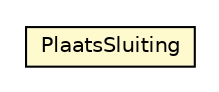 #!/usr/local/bin/dot
#
# Class diagram 
# Generated by UMLGraph version R5_6-24-gf6e263 (http://www.umlgraph.org/)
#

digraph G {
	edge [fontname="Helvetica",fontsize=10,labelfontname="Helvetica",labelfontsize=10];
	node [fontname="Helvetica",fontsize=10,shape=plaintext];
	nodesep=0.25;
	ranksep=0.5;
	// nl.egem.stuf.sector.bg._0204.PRSPRSHUWRel.PlaatsSluiting
	c171617 [label=<<table title="nl.egem.stuf.sector.bg._0204.PRSPRSHUWRel.PlaatsSluiting" border="0" cellborder="1" cellspacing="0" cellpadding="2" port="p" bgcolor="lemonChiffon" href="./PRSPRSHUWRel.PlaatsSluiting.html">
		<tr><td><table border="0" cellspacing="0" cellpadding="1">
<tr><td align="center" balign="center"> PlaatsSluiting </td></tr>
		</table></td></tr>
		</table>>, URL="./PRSPRSHUWRel.PlaatsSluiting.html", fontname="Helvetica", fontcolor="black", fontsize=10.0];
}

